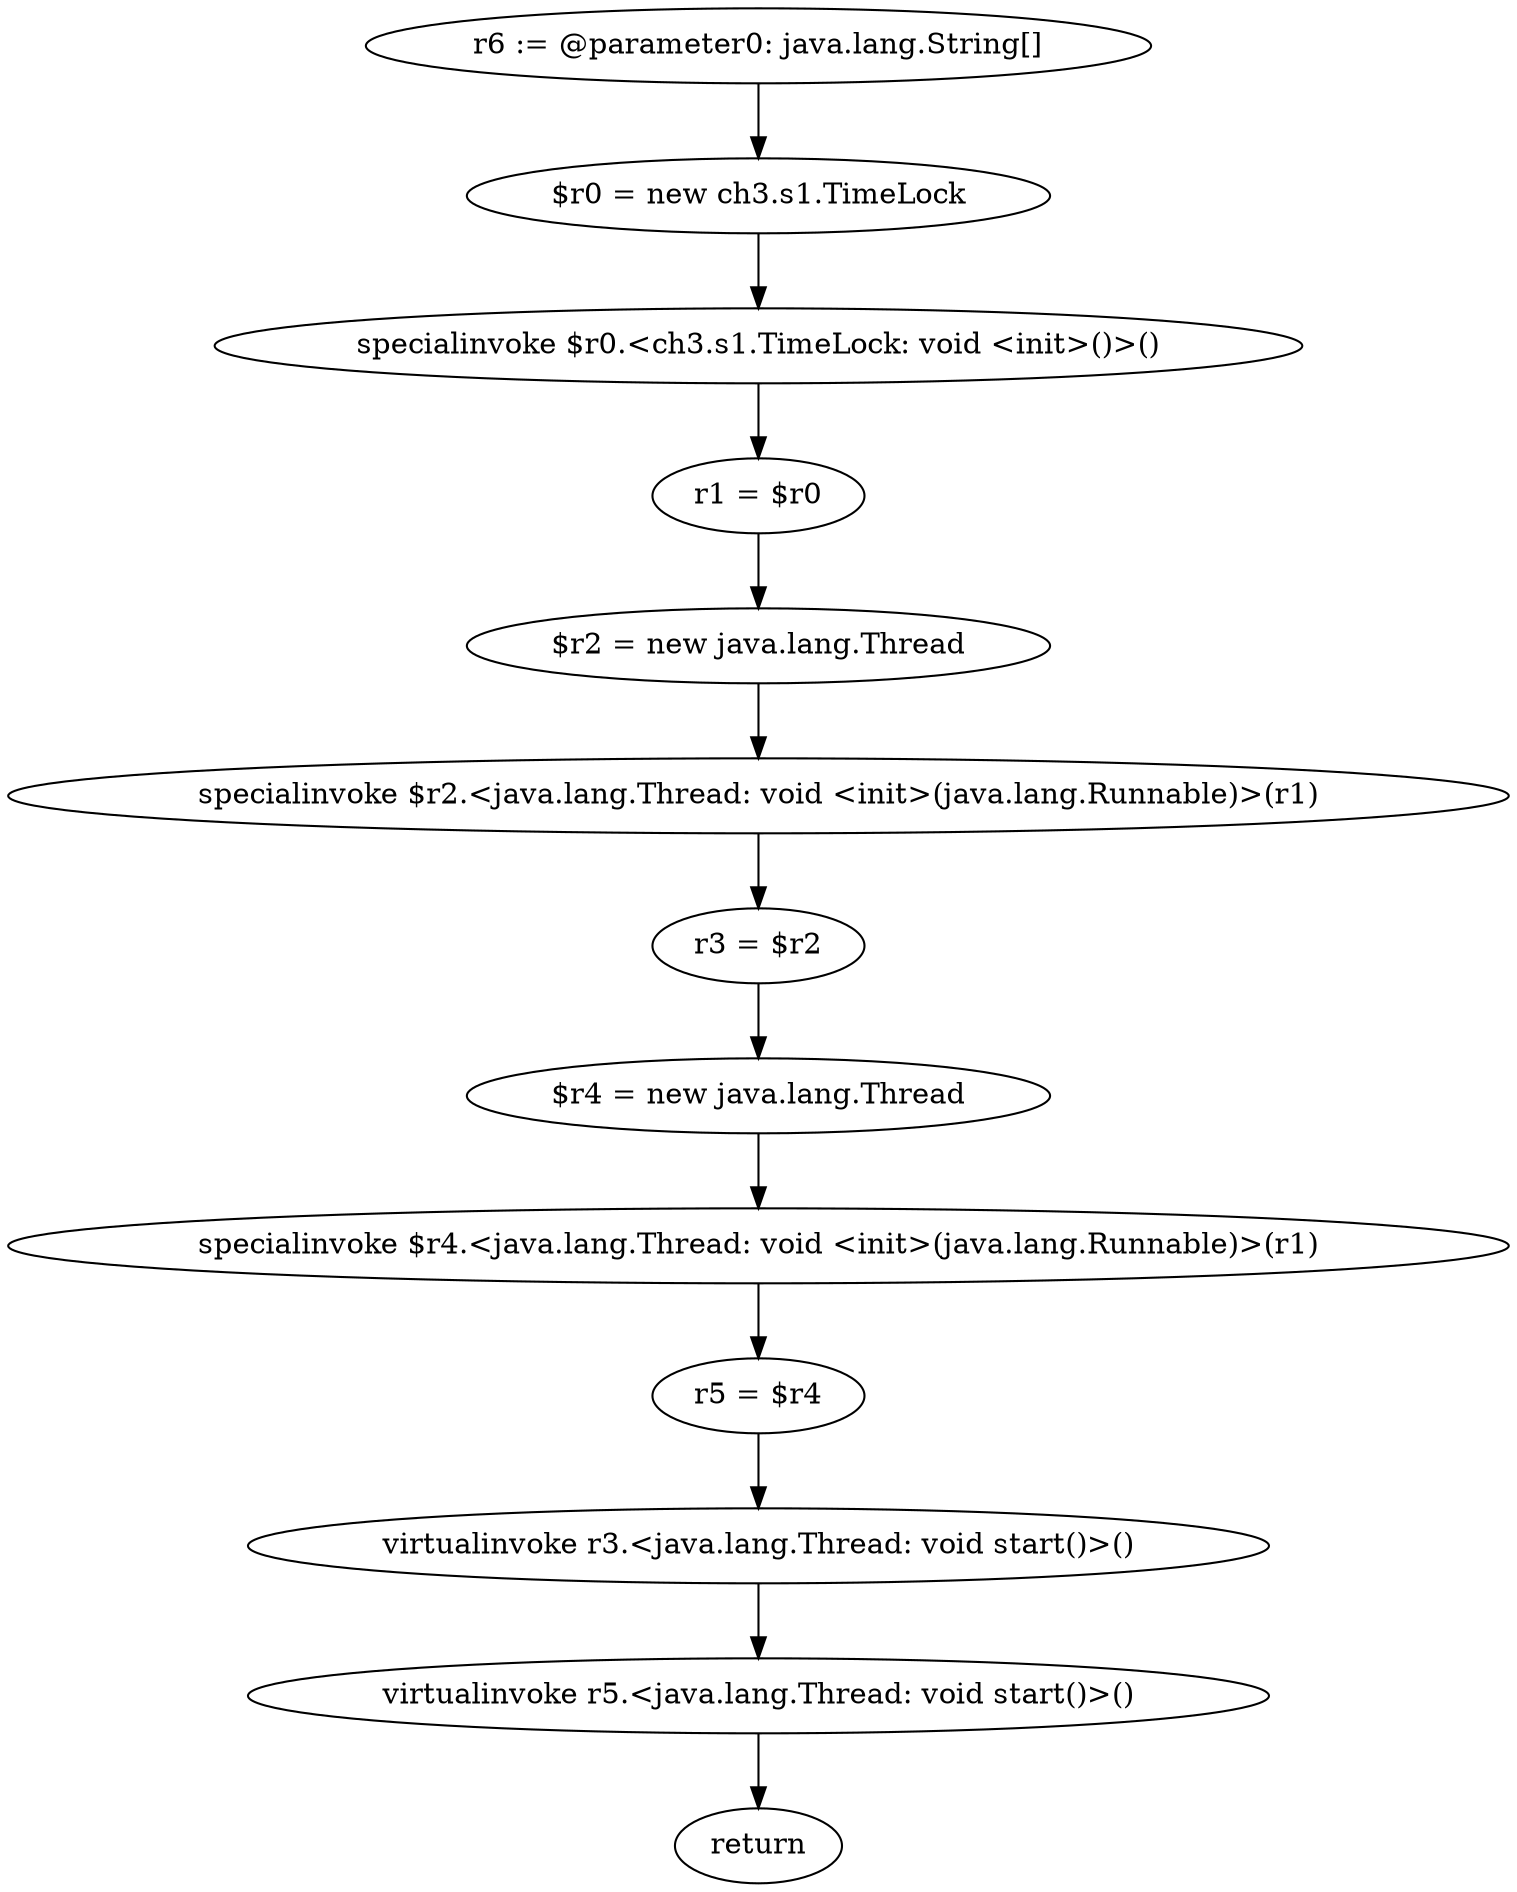 digraph "unitGraph" {
    "r6 := @parameter0: java.lang.String[]"
    "$r0 = new ch3.s1.TimeLock"
    "specialinvoke $r0.<ch3.s1.TimeLock: void <init>()>()"
    "r1 = $r0"
    "$r2 = new java.lang.Thread"
    "specialinvoke $r2.<java.lang.Thread: void <init>(java.lang.Runnable)>(r1)"
    "r3 = $r2"
    "$r4 = new java.lang.Thread"
    "specialinvoke $r4.<java.lang.Thread: void <init>(java.lang.Runnable)>(r1)"
    "r5 = $r4"
    "virtualinvoke r3.<java.lang.Thread: void start()>()"
    "virtualinvoke r5.<java.lang.Thread: void start()>()"
    "return"
    "r6 := @parameter0: java.lang.String[]"->"$r0 = new ch3.s1.TimeLock";
    "$r0 = new ch3.s1.TimeLock"->"specialinvoke $r0.<ch3.s1.TimeLock: void <init>()>()";
    "specialinvoke $r0.<ch3.s1.TimeLock: void <init>()>()"->"r1 = $r0";
    "r1 = $r0"->"$r2 = new java.lang.Thread";
    "$r2 = new java.lang.Thread"->"specialinvoke $r2.<java.lang.Thread: void <init>(java.lang.Runnable)>(r1)";
    "specialinvoke $r2.<java.lang.Thread: void <init>(java.lang.Runnable)>(r1)"->"r3 = $r2";
    "r3 = $r2"->"$r4 = new java.lang.Thread";
    "$r4 = new java.lang.Thread"->"specialinvoke $r4.<java.lang.Thread: void <init>(java.lang.Runnable)>(r1)";
    "specialinvoke $r4.<java.lang.Thread: void <init>(java.lang.Runnable)>(r1)"->"r5 = $r4";
    "r5 = $r4"->"virtualinvoke r3.<java.lang.Thread: void start()>()";
    "virtualinvoke r3.<java.lang.Thread: void start()>()"->"virtualinvoke r5.<java.lang.Thread: void start()>()";
    "virtualinvoke r5.<java.lang.Thread: void start()>()"->"return";
}
